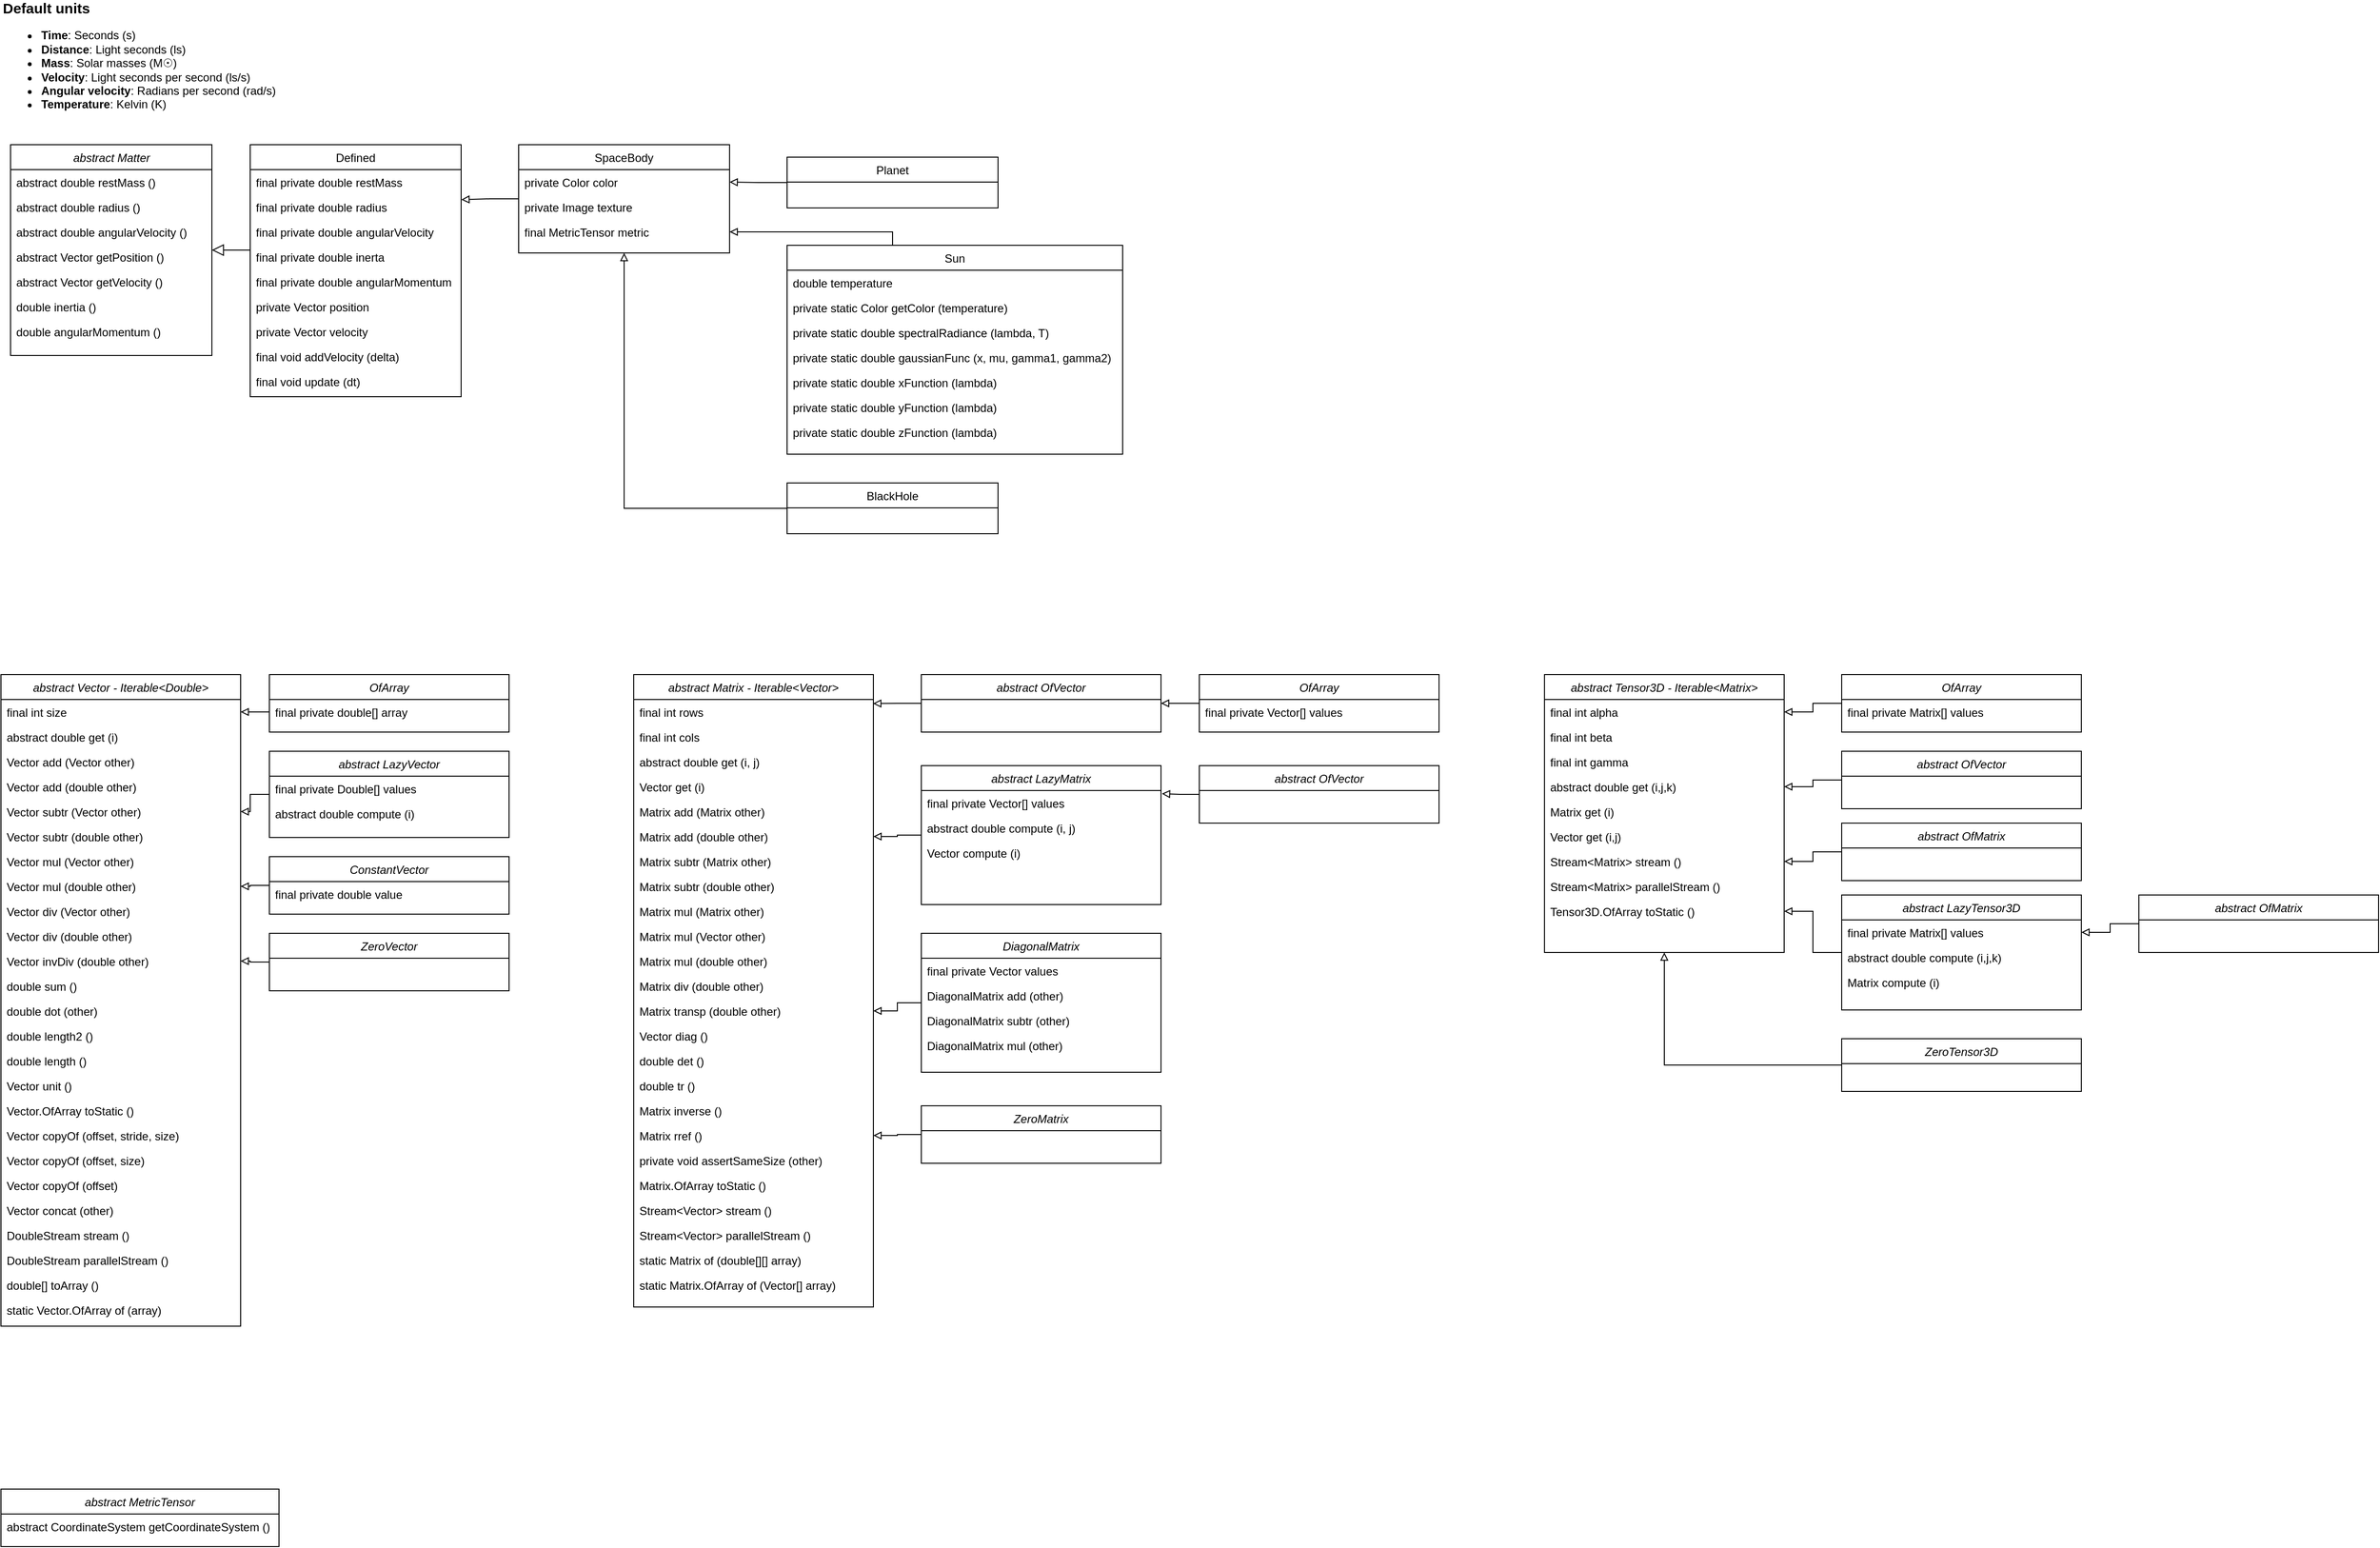 <mxfile version="15.7.0" type="github">
  <diagram id="C5RBs43oDa-KdzZeNtuy" name="Page-1">
    <mxGraphModel dx="931" dy="619" grid="1" gridSize="10" guides="1" tooltips="1" connect="1" arrows="1" fold="1" page="1" pageScale="1" pageWidth="1169" pageHeight="827" math="0" shadow="0">
      <root>
        <mxCell id="WIyWlLk6GJQsqaUBKTNV-0" />
        <mxCell id="WIyWlLk6GJQsqaUBKTNV-1" parent="WIyWlLk6GJQsqaUBKTNV-0" />
        <mxCell id="zkfFHV4jXpPFQw0GAbJ--0" value="abstract Matter" style="swimlane;fontStyle=2;align=center;verticalAlign=top;childLayout=stackLayout;horizontal=1;startSize=26;horizontalStack=0;resizeParent=1;resizeLast=0;collapsible=1;marginBottom=0;rounded=0;shadow=0;strokeWidth=1;html=1;" parent="WIyWlLk6GJQsqaUBKTNV-1" vertex="1">
          <mxGeometry x="50" y="157" width="210" height="220" as="geometry">
            <mxRectangle x="230" y="140" width="160" height="26" as="alternateBounds" />
          </mxGeometry>
        </mxCell>
        <mxCell id="zkfFHV4jXpPFQw0GAbJ--1" value="abstract double restMass ()" style="text;align=left;verticalAlign=top;spacingLeft=4;spacingRight=4;overflow=hidden;rotatable=0;points=[[0,0.5],[1,0.5]];portConstraint=eastwest;" parent="zkfFHV4jXpPFQw0GAbJ--0" vertex="1">
          <mxGeometry y="26" width="210" height="26" as="geometry" />
        </mxCell>
        <mxCell id="zkfFHV4jXpPFQw0GAbJ--2" value="abstract double radius ()" style="text;align=left;verticalAlign=top;spacingLeft=4;spacingRight=4;overflow=hidden;rotatable=0;points=[[0,0.5],[1,0.5]];portConstraint=eastwest;rounded=0;shadow=0;html=0;" parent="zkfFHV4jXpPFQw0GAbJ--0" vertex="1">
          <mxGeometry y="52" width="210" height="26" as="geometry" />
        </mxCell>
        <mxCell id="zkfFHV4jXpPFQw0GAbJ--3" value="abstract double angularVelocity ()&#xa;" style="text;align=left;verticalAlign=top;spacingLeft=4;spacingRight=4;overflow=hidden;rotatable=0;points=[[0,0.5],[1,0.5]];portConstraint=eastwest;rounded=0;shadow=0;html=0;" parent="zkfFHV4jXpPFQw0GAbJ--0" vertex="1">
          <mxGeometry y="78" width="210" height="26" as="geometry" />
        </mxCell>
        <mxCell id="zkfFHV4jXpPFQw0GAbJ--5" value="abstract Vector getPosition ()" style="text;align=left;verticalAlign=top;spacingLeft=4;spacingRight=4;overflow=hidden;rotatable=0;points=[[0,0.5],[1,0.5]];portConstraint=eastwest;" parent="zkfFHV4jXpPFQw0GAbJ--0" vertex="1">
          <mxGeometry y="104" width="210" height="26" as="geometry" />
        </mxCell>
        <mxCell id="x6n6AqPtrt-pmM5n0K3Q-0" value="abstract Vector getVelocity ()" style="text;align=left;verticalAlign=top;spacingLeft=4;spacingRight=4;overflow=hidden;rotatable=0;points=[[0,0.5],[1,0.5]];portConstraint=eastwest;" parent="zkfFHV4jXpPFQw0GAbJ--0" vertex="1">
          <mxGeometry y="130" width="210" height="26" as="geometry" />
        </mxCell>
        <mxCell id="x6n6AqPtrt-pmM5n0K3Q-1" value="double inertia ()" style="text;align=left;verticalAlign=top;spacingLeft=4;spacingRight=4;overflow=hidden;rotatable=0;points=[[0,0.5],[1,0.5]];portConstraint=eastwest;" parent="zkfFHV4jXpPFQw0GAbJ--0" vertex="1">
          <mxGeometry y="156" width="210" height="26" as="geometry" />
        </mxCell>
        <mxCell id="x6n6AqPtrt-pmM5n0K3Q-2" value="double angularMomentum ()" style="text;align=left;verticalAlign=top;spacingLeft=4;spacingRight=4;overflow=hidden;rotatable=0;points=[[0,0.5],[1,0.5]];portConstraint=eastwest;" parent="zkfFHV4jXpPFQw0GAbJ--0" vertex="1">
          <mxGeometry y="182" width="210" height="26" as="geometry" />
        </mxCell>
        <mxCell id="zkfFHV4jXpPFQw0GAbJ--6" value="Defined" style="swimlane;fontStyle=0;align=center;verticalAlign=top;childLayout=stackLayout;horizontal=1;startSize=26;horizontalStack=0;resizeParent=1;resizeLast=0;collapsible=1;marginBottom=0;rounded=0;shadow=0;strokeWidth=1;" parent="WIyWlLk6GJQsqaUBKTNV-1" vertex="1">
          <mxGeometry x="300" y="157" width="220" height="263" as="geometry">
            <mxRectangle x="130" y="380" width="160" height="26" as="alternateBounds" />
          </mxGeometry>
        </mxCell>
        <mxCell id="zkfFHV4jXpPFQw0GAbJ--7" value="final private double restMass" style="text;align=left;verticalAlign=top;spacingLeft=4;spacingRight=4;overflow=hidden;rotatable=0;points=[[0,0.5],[1,0.5]];portConstraint=eastwest;" parent="zkfFHV4jXpPFQw0GAbJ--6" vertex="1">
          <mxGeometry y="26" width="220" height="26" as="geometry" />
        </mxCell>
        <mxCell id="zkfFHV4jXpPFQw0GAbJ--8" value="final private double radius" style="text;align=left;verticalAlign=top;spacingLeft=4;spacingRight=4;overflow=hidden;rotatable=0;points=[[0,0.5],[1,0.5]];portConstraint=eastwest;rounded=0;shadow=0;html=0;" parent="zkfFHV4jXpPFQw0GAbJ--6" vertex="1">
          <mxGeometry y="52" width="220" height="26" as="geometry" />
        </mxCell>
        <mxCell id="zkfFHV4jXpPFQw0GAbJ--10" value="final private double angularVelocity" style="text;align=left;verticalAlign=top;spacingLeft=4;spacingRight=4;overflow=hidden;rotatable=0;points=[[0,0.5],[1,0.5]];portConstraint=eastwest;fontStyle=0" parent="zkfFHV4jXpPFQw0GAbJ--6" vertex="1">
          <mxGeometry y="78" width="220" height="26" as="geometry" />
        </mxCell>
        <mxCell id="zkfFHV4jXpPFQw0GAbJ--11" value="final private double inerta" style="text;align=left;verticalAlign=top;spacingLeft=4;spacingRight=4;overflow=hidden;rotatable=0;points=[[0,0.5],[1,0.5]];portConstraint=eastwest;" parent="zkfFHV4jXpPFQw0GAbJ--6" vertex="1">
          <mxGeometry y="104" width="220" height="26" as="geometry" />
        </mxCell>
        <mxCell id="x6n6AqPtrt-pmM5n0K3Q-4" value="final private double angularMomentum" style="text;align=left;verticalAlign=top;spacingLeft=4;spacingRight=4;overflow=hidden;rotatable=0;points=[[0,0.5],[1,0.5]];portConstraint=eastwest;" parent="zkfFHV4jXpPFQw0GAbJ--6" vertex="1">
          <mxGeometry y="130" width="220" height="26" as="geometry" />
        </mxCell>
        <mxCell id="S08yd59PSp1er5tx0umT-0" value="private Vector position" style="text;align=left;verticalAlign=top;spacingLeft=4;spacingRight=4;overflow=hidden;rotatable=0;points=[[0,0.5],[1,0.5]];portConstraint=eastwest;" vertex="1" parent="zkfFHV4jXpPFQw0GAbJ--6">
          <mxGeometry y="156" width="220" height="26" as="geometry" />
        </mxCell>
        <mxCell id="S08yd59PSp1er5tx0umT-1" value="private Vector velocity" style="text;align=left;verticalAlign=top;spacingLeft=4;spacingRight=4;overflow=hidden;rotatable=0;points=[[0,0.5],[1,0.5]];portConstraint=eastwest;" vertex="1" parent="zkfFHV4jXpPFQw0GAbJ--6">
          <mxGeometry y="182" width="220" height="26" as="geometry" />
        </mxCell>
        <mxCell id="S08yd59PSp1er5tx0umT-3" value="final void addVelocity (delta)" style="text;align=left;verticalAlign=top;spacingLeft=4;spacingRight=4;overflow=hidden;rotatable=0;points=[[0,0.5],[1,0.5]];portConstraint=eastwest;" vertex="1" parent="zkfFHV4jXpPFQw0GAbJ--6">
          <mxGeometry y="208" width="220" height="26" as="geometry" />
        </mxCell>
        <mxCell id="S08yd59PSp1er5tx0umT-4" value="final void update (dt)" style="text;align=left;verticalAlign=top;spacingLeft=4;spacingRight=4;overflow=hidden;rotatable=0;points=[[0,0.5],[1,0.5]];portConstraint=eastwest;" vertex="1" parent="zkfFHV4jXpPFQw0GAbJ--6">
          <mxGeometry y="234" width="220" height="26" as="geometry" />
        </mxCell>
        <mxCell id="zkfFHV4jXpPFQw0GAbJ--12" value="" style="endArrow=block;endSize=10;endFill=0;shadow=0;strokeWidth=1;rounded=0;edgeStyle=elbowEdgeStyle;elbow=vertical;" parent="WIyWlLk6GJQsqaUBKTNV-1" source="zkfFHV4jXpPFQw0GAbJ--6" target="zkfFHV4jXpPFQw0GAbJ--0" edge="1">
          <mxGeometry width="160" relative="1" as="geometry">
            <mxPoint x="200" y="203" as="sourcePoint" />
            <mxPoint x="200" y="203" as="targetPoint" />
          </mxGeometry>
        </mxCell>
        <mxCell id="x6n6AqPtrt-pmM5n0K3Q-3" value="&lt;font style=&quot;font-size: 15px&quot;&gt;&lt;b&gt;Default units&lt;/b&gt;&lt;/font&gt;&lt;br&gt;&lt;ul&gt;&lt;li&gt;&lt;b&gt;Time&lt;/b&gt;: Seconds (s)&lt;/li&gt;&lt;li&gt;&lt;b&gt;Distance&lt;/b&gt;: Light seconds (ls)&lt;/li&gt;&lt;li&gt;&lt;b&gt;Mass&lt;/b&gt;: Solar masses (M☉)&lt;/li&gt;&lt;li&gt;&lt;b&gt;Velocity&lt;/b&gt;: Light seconds per second (ls/s)&lt;/li&gt;&lt;li&gt;&lt;b&gt;Angular velocity&lt;/b&gt;: Radians per second (rad/s)&lt;/li&gt;&lt;li&gt;&lt;b&gt;Temperature&lt;/b&gt;: Kelvin (K)&lt;/li&gt;&lt;/ul&gt;" style="text;html=1;strokeColor=none;fillColor=none;align=left;verticalAlign=middle;whiteSpace=wrap;rounded=0;" parent="WIyWlLk6GJQsqaUBKTNV-1" vertex="1">
          <mxGeometry x="40" y="10" width="300" height="120" as="geometry" />
        </mxCell>
        <mxCell id="S08yd59PSp1er5tx0umT-16" style="edgeStyle=orthogonalEdgeStyle;rounded=0;orthogonalLoop=1;jettySize=auto;html=1;entryX=1.001;entryY=0.206;entryDx=0;entryDy=0;entryPerimeter=0;endArrow=block;endFill=0;strokeWidth=1;" edge="1" parent="WIyWlLk6GJQsqaUBKTNV-1" source="S08yd59PSp1er5tx0umT-5" target="zkfFHV4jXpPFQw0GAbJ--8">
          <mxGeometry relative="1" as="geometry" />
        </mxCell>
        <mxCell id="S08yd59PSp1er5tx0umT-5" value="SpaceBody" style="swimlane;fontStyle=0;align=center;verticalAlign=top;childLayout=stackLayout;horizontal=1;startSize=26;horizontalStack=0;resizeParent=1;resizeLast=0;collapsible=1;marginBottom=0;rounded=0;shadow=0;strokeWidth=1;" vertex="1" parent="WIyWlLk6GJQsqaUBKTNV-1">
          <mxGeometry x="580" y="157" width="220" height="113" as="geometry">
            <mxRectangle x="130" y="380" width="160" height="26" as="alternateBounds" />
          </mxGeometry>
        </mxCell>
        <mxCell id="S08yd59PSp1er5tx0umT-6" value="private Color color" style="text;align=left;verticalAlign=top;spacingLeft=4;spacingRight=4;overflow=hidden;rotatable=0;points=[[0,0.5],[1,0.5]];portConstraint=eastwest;" vertex="1" parent="S08yd59PSp1er5tx0umT-5">
          <mxGeometry y="26" width="220" height="26" as="geometry" />
        </mxCell>
        <mxCell id="S08yd59PSp1er5tx0umT-7" value="private Image texture" style="text;align=left;verticalAlign=top;spacingLeft=4;spacingRight=4;overflow=hidden;rotatable=0;points=[[0,0.5],[1,0.5]];portConstraint=eastwest;rounded=0;shadow=0;html=0;" vertex="1" parent="S08yd59PSp1er5tx0umT-5">
          <mxGeometry y="52" width="220" height="26" as="geometry" />
        </mxCell>
        <mxCell id="S08yd59PSp1er5tx0umT-8" value="final MetricTensor metric" style="text;align=left;verticalAlign=top;spacingLeft=4;spacingRight=4;overflow=hidden;rotatable=0;points=[[0,0.5],[1,0.5]];portConstraint=eastwest;fontStyle=0" vertex="1" parent="S08yd59PSp1er5tx0umT-5">
          <mxGeometry y="78" width="220" height="26" as="geometry" />
        </mxCell>
        <mxCell id="S08yd59PSp1er5tx0umT-25" style="edgeStyle=orthogonalEdgeStyle;rounded=0;orthogonalLoop=1;jettySize=auto;html=1;entryX=1;entryY=0.5;entryDx=0;entryDy=0;endArrow=block;endFill=0;strokeColor=#000000;strokeWidth=1;" edge="1" parent="WIyWlLk6GJQsqaUBKTNV-1" source="S08yd59PSp1er5tx0umT-18" target="S08yd59PSp1er5tx0umT-6">
          <mxGeometry relative="1" as="geometry" />
        </mxCell>
        <mxCell id="S08yd59PSp1er5tx0umT-18" value="Planet" style="swimlane;fontStyle=0;align=center;verticalAlign=top;childLayout=stackLayout;horizontal=1;startSize=26;horizontalStack=0;resizeParent=1;resizeLast=0;collapsible=1;marginBottom=0;rounded=0;shadow=0;strokeWidth=1;" vertex="1" parent="WIyWlLk6GJQsqaUBKTNV-1">
          <mxGeometry x="860" y="170" width="220" height="53" as="geometry">
            <mxRectangle x="130" y="380" width="160" height="26" as="alternateBounds" />
          </mxGeometry>
        </mxCell>
        <mxCell id="S08yd59PSp1er5tx0umT-26" style="edgeStyle=orthogonalEdgeStyle;rounded=0;orthogonalLoop=1;jettySize=auto;html=1;entryX=1;entryY=0.5;entryDx=0;entryDy=0;endArrow=block;endFill=0;strokeColor=#000000;strokeWidth=1;" edge="1" parent="WIyWlLk6GJQsqaUBKTNV-1" source="S08yd59PSp1er5tx0umT-22" target="S08yd59PSp1er5tx0umT-8">
          <mxGeometry relative="1" as="geometry">
            <Array as="points">
              <mxPoint x="970" y="248" />
            </Array>
          </mxGeometry>
        </mxCell>
        <mxCell id="S08yd59PSp1er5tx0umT-22" value="Sun" style="swimlane;fontStyle=0;align=center;verticalAlign=top;childLayout=stackLayout;horizontal=1;startSize=26;horizontalStack=0;resizeParent=1;resizeLast=0;collapsible=1;marginBottom=0;rounded=0;shadow=0;strokeWidth=1;" vertex="1" parent="WIyWlLk6GJQsqaUBKTNV-1">
          <mxGeometry x="860" y="262" width="350" height="218" as="geometry">
            <mxRectangle x="130" y="380" width="160" height="26" as="alternateBounds" />
          </mxGeometry>
        </mxCell>
        <mxCell id="S08yd59PSp1er5tx0umT-27" value="double temperature" style="text;align=left;verticalAlign=top;spacingLeft=4;spacingRight=4;overflow=hidden;rotatable=0;points=[[0,0.5],[1,0.5]];portConstraint=eastwest;" vertex="1" parent="S08yd59PSp1er5tx0umT-22">
          <mxGeometry y="26" width="350" height="26" as="geometry" />
        </mxCell>
        <mxCell id="S08yd59PSp1er5tx0umT-28" value="private static Color getColor (temperature)" style="text;align=left;verticalAlign=top;spacingLeft=4;spacingRight=4;overflow=hidden;rotatable=0;points=[[0,0.5],[1,0.5]];portConstraint=eastwest;" vertex="1" parent="S08yd59PSp1er5tx0umT-22">
          <mxGeometry y="52" width="350" height="26" as="geometry" />
        </mxCell>
        <mxCell id="S08yd59PSp1er5tx0umT-29" value="private static double spectralRadiance (lambda, T)" style="text;align=left;verticalAlign=top;spacingLeft=4;spacingRight=4;overflow=hidden;rotatable=0;points=[[0,0.5],[1,0.5]];portConstraint=eastwest;" vertex="1" parent="S08yd59PSp1er5tx0umT-22">
          <mxGeometry y="78" width="350" height="26" as="geometry" />
        </mxCell>
        <mxCell id="S08yd59PSp1er5tx0umT-30" value="private static double gaussianFunc (x, mu, gamma1, gamma2)" style="text;align=left;verticalAlign=top;spacingLeft=4;spacingRight=4;overflow=hidden;rotatable=0;points=[[0,0.5],[1,0.5]];portConstraint=eastwest;" vertex="1" parent="S08yd59PSp1er5tx0umT-22">
          <mxGeometry y="104" width="350" height="26" as="geometry" />
        </mxCell>
        <mxCell id="S08yd59PSp1er5tx0umT-31" value="private static double xFunction (lambda)" style="text;align=left;verticalAlign=top;spacingLeft=4;spacingRight=4;overflow=hidden;rotatable=0;points=[[0,0.5],[1,0.5]];portConstraint=eastwest;" vertex="1" parent="S08yd59PSp1er5tx0umT-22">
          <mxGeometry y="130" width="350" height="26" as="geometry" />
        </mxCell>
        <mxCell id="S08yd59PSp1er5tx0umT-32" value="private static double yFunction (lambda)" style="text;align=left;verticalAlign=top;spacingLeft=4;spacingRight=4;overflow=hidden;rotatable=0;points=[[0,0.5],[1,0.5]];portConstraint=eastwest;" vertex="1" parent="S08yd59PSp1er5tx0umT-22">
          <mxGeometry y="156" width="350" height="26" as="geometry" />
        </mxCell>
        <mxCell id="S08yd59PSp1er5tx0umT-33" value="private static double zFunction (lambda)" style="text;align=left;verticalAlign=top;spacingLeft=4;spacingRight=4;overflow=hidden;rotatable=0;points=[[0,0.5],[1,0.5]];portConstraint=eastwest;" vertex="1" parent="S08yd59PSp1er5tx0umT-22">
          <mxGeometry y="182" width="350" height="26" as="geometry" />
        </mxCell>
        <mxCell id="S08yd59PSp1er5tx0umT-35" style="edgeStyle=orthogonalEdgeStyle;rounded=0;orthogonalLoop=1;jettySize=auto;html=1;entryX=0.5;entryY=1;entryDx=0;entryDy=0;endArrow=block;endFill=0;strokeColor=#000000;strokeWidth=1;" edge="1" parent="WIyWlLk6GJQsqaUBKTNV-1" source="S08yd59PSp1er5tx0umT-34" target="S08yd59PSp1er5tx0umT-5">
          <mxGeometry relative="1" as="geometry" />
        </mxCell>
        <mxCell id="S08yd59PSp1er5tx0umT-34" value="BlackHole" style="swimlane;fontStyle=0;align=center;verticalAlign=top;childLayout=stackLayout;horizontal=1;startSize=26;horizontalStack=0;resizeParent=1;resizeLast=0;collapsible=1;marginBottom=0;rounded=0;shadow=0;strokeWidth=1;" vertex="1" parent="WIyWlLk6GJQsqaUBKTNV-1">
          <mxGeometry x="860" y="510" width="220" height="53" as="geometry">
            <mxRectangle x="130" y="380" width="160" height="26" as="alternateBounds" />
          </mxGeometry>
        </mxCell>
        <mxCell id="S08yd59PSp1er5tx0umT-36" value="abstract Vector - Iterable&lt;Double&gt;" style="swimlane;fontStyle=2;align=center;verticalAlign=top;childLayout=stackLayout;horizontal=1;startSize=26;horizontalStack=0;resizeParent=1;resizeLast=0;collapsible=1;marginBottom=0;rounded=0;shadow=0;strokeWidth=1;" vertex="1" parent="WIyWlLk6GJQsqaUBKTNV-1">
          <mxGeometry x="40" y="710" width="250" height="680" as="geometry">
            <mxRectangle x="230" y="140" width="160" height="26" as="alternateBounds" />
          </mxGeometry>
        </mxCell>
        <mxCell id="S08yd59PSp1er5tx0umT-37" value="final int size" style="text;align=left;verticalAlign=top;spacingLeft=4;spacingRight=4;overflow=hidden;rotatable=0;points=[[0,0.5],[1,0.5]];portConstraint=eastwest;" vertex="1" parent="S08yd59PSp1er5tx0umT-36">
          <mxGeometry y="26" width="250" height="26" as="geometry" />
        </mxCell>
        <mxCell id="S08yd59PSp1er5tx0umT-38" value="abstract double get (i)" style="text;align=left;verticalAlign=top;spacingLeft=4;spacingRight=4;overflow=hidden;rotatable=0;points=[[0,0.5],[1,0.5]];portConstraint=eastwest;rounded=0;shadow=0;html=0;" vertex="1" parent="S08yd59PSp1er5tx0umT-36">
          <mxGeometry y="52" width="250" height="26" as="geometry" />
        </mxCell>
        <mxCell id="S08yd59PSp1er5tx0umT-39" value="Vector add (Vector other)" style="text;align=left;verticalAlign=top;spacingLeft=4;spacingRight=4;overflow=hidden;rotatable=0;points=[[0,0.5],[1,0.5]];portConstraint=eastwest;rounded=0;shadow=0;html=0;" vertex="1" parent="S08yd59PSp1er5tx0umT-36">
          <mxGeometry y="78" width="250" height="26" as="geometry" />
        </mxCell>
        <mxCell id="S08yd59PSp1er5tx0umT-40" value="Vector add (double other)" style="text;align=left;verticalAlign=top;spacingLeft=4;spacingRight=4;overflow=hidden;rotatable=0;points=[[0,0.5],[1,0.5]];portConstraint=eastwest;" vertex="1" parent="S08yd59PSp1er5tx0umT-36">
          <mxGeometry y="104" width="250" height="26" as="geometry" />
        </mxCell>
        <mxCell id="S08yd59PSp1er5tx0umT-41" value="Vector subtr (Vector other)" style="text;align=left;verticalAlign=top;spacingLeft=4;spacingRight=4;overflow=hidden;rotatable=0;points=[[0,0.5],[1,0.5]];portConstraint=eastwest;" vertex="1" parent="S08yd59PSp1er5tx0umT-36">
          <mxGeometry y="130" width="250" height="26" as="geometry" />
        </mxCell>
        <mxCell id="S08yd59PSp1er5tx0umT-42" value="Vector subtr (double other)" style="text;align=left;verticalAlign=top;spacingLeft=4;spacingRight=4;overflow=hidden;rotatable=0;points=[[0,0.5],[1,0.5]];portConstraint=eastwest;" vertex="1" parent="S08yd59PSp1er5tx0umT-36">
          <mxGeometry y="156" width="250" height="26" as="geometry" />
        </mxCell>
        <mxCell id="S08yd59PSp1er5tx0umT-43" value="Vector mul (Vector other)" style="text;align=left;verticalAlign=top;spacingLeft=4;spacingRight=4;overflow=hidden;rotatable=0;points=[[0,0.5],[1,0.5]];portConstraint=eastwest;" vertex="1" parent="S08yd59PSp1er5tx0umT-36">
          <mxGeometry y="182" width="250" height="26" as="geometry" />
        </mxCell>
        <mxCell id="S08yd59PSp1er5tx0umT-52" value="Vector mul (double other)" style="text;align=left;verticalAlign=top;spacingLeft=4;spacingRight=4;overflow=hidden;rotatable=0;points=[[0,0.5],[1,0.5]];portConstraint=eastwest;" vertex="1" parent="S08yd59PSp1er5tx0umT-36">
          <mxGeometry y="208" width="250" height="26" as="geometry" />
        </mxCell>
        <mxCell id="S08yd59PSp1er5tx0umT-53" value="Vector div (Vector other)" style="text;align=left;verticalAlign=top;spacingLeft=4;spacingRight=4;overflow=hidden;rotatable=0;points=[[0,0.5],[1,0.5]];portConstraint=eastwest;" vertex="1" parent="S08yd59PSp1er5tx0umT-36">
          <mxGeometry y="234" width="250" height="26" as="geometry" />
        </mxCell>
        <mxCell id="S08yd59PSp1er5tx0umT-54" value="Vector div (double other)" style="text;align=left;verticalAlign=top;spacingLeft=4;spacingRight=4;overflow=hidden;rotatable=0;points=[[0,0.5],[1,0.5]];portConstraint=eastwest;" vertex="1" parent="S08yd59PSp1er5tx0umT-36">
          <mxGeometry y="260" width="250" height="26" as="geometry" />
        </mxCell>
        <mxCell id="S08yd59PSp1er5tx0umT-56" value="Vector invDiv (double other)" style="text;align=left;verticalAlign=top;spacingLeft=4;spacingRight=4;overflow=hidden;rotatable=0;points=[[0,0.5],[1,0.5]];portConstraint=eastwest;" vertex="1" parent="S08yd59PSp1er5tx0umT-36">
          <mxGeometry y="286" width="250" height="26" as="geometry" />
        </mxCell>
        <mxCell id="S08yd59PSp1er5tx0umT-57" value="double sum ()" style="text;align=left;verticalAlign=top;spacingLeft=4;spacingRight=4;overflow=hidden;rotatable=0;points=[[0,0.5],[1,0.5]];portConstraint=eastwest;" vertex="1" parent="S08yd59PSp1er5tx0umT-36">
          <mxGeometry y="312" width="250" height="26" as="geometry" />
        </mxCell>
        <mxCell id="S08yd59PSp1er5tx0umT-58" value="double dot (other)" style="text;align=left;verticalAlign=top;spacingLeft=4;spacingRight=4;overflow=hidden;rotatable=0;points=[[0,0.5],[1,0.5]];portConstraint=eastwest;" vertex="1" parent="S08yd59PSp1er5tx0umT-36">
          <mxGeometry y="338" width="250" height="26" as="geometry" />
        </mxCell>
        <mxCell id="S08yd59PSp1er5tx0umT-59" value="double length2 ()" style="text;align=left;verticalAlign=top;spacingLeft=4;spacingRight=4;overflow=hidden;rotatable=0;points=[[0,0.5],[1,0.5]];portConstraint=eastwest;" vertex="1" parent="S08yd59PSp1er5tx0umT-36">
          <mxGeometry y="364" width="250" height="26" as="geometry" />
        </mxCell>
        <mxCell id="S08yd59PSp1er5tx0umT-60" value="double length ()" style="text;align=left;verticalAlign=top;spacingLeft=4;spacingRight=4;overflow=hidden;rotatable=0;points=[[0,0.5],[1,0.5]];portConstraint=eastwest;" vertex="1" parent="S08yd59PSp1er5tx0umT-36">
          <mxGeometry y="390" width="250" height="26" as="geometry" />
        </mxCell>
        <mxCell id="S08yd59PSp1er5tx0umT-61" value="Vector unit ()" style="text;align=left;verticalAlign=top;spacingLeft=4;spacingRight=4;overflow=hidden;rotatable=0;points=[[0,0.5],[1,0.5]];portConstraint=eastwest;" vertex="1" parent="S08yd59PSp1er5tx0umT-36">
          <mxGeometry y="416" width="250" height="26" as="geometry" />
        </mxCell>
        <mxCell id="S08yd59PSp1er5tx0umT-62" value="Vector.OfArray toStatic ()" style="text;align=left;verticalAlign=top;spacingLeft=4;spacingRight=4;overflow=hidden;rotatable=0;points=[[0,0.5],[1,0.5]];portConstraint=eastwest;" vertex="1" parent="S08yd59PSp1er5tx0umT-36">
          <mxGeometry y="442" width="250" height="26" as="geometry" />
        </mxCell>
        <mxCell id="S08yd59PSp1er5tx0umT-64" value="Vector copyOf (offset, stride, size)" style="text;align=left;verticalAlign=top;spacingLeft=4;spacingRight=4;overflow=hidden;rotatable=0;points=[[0,0.5],[1,0.5]];portConstraint=eastwest;" vertex="1" parent="S08yd59PSp1er5tx0umT-36">
          <mxGeometry y="468" width="250" height="26" as="geometry" />
        </mxCell>
        <mxCell id="S08yd59PSp1er5tx0umT-65" value="Vector copyOf (offset, size)" style="text;align=left;verticalAlign=top;spacingLeft=4;spacingRight=4;overflow=hidden;rotatable=0;points=[[0,0.5],[1,0.5]];portConstraint=eastwest;" vertex="1" parent="S08yd59PSp1er5tx0umT-36">
          <mxGeometry y="494" width="250" height="26" as="geometry" />
        </mxCell>
        <mxCell id="S08yd59PSp1er5tx0umT-66" value="Vector copyOf (offset)" style="text;align=left;verticalAlign=top;spacingLeft=4;spacingRight=4;overflow=hidden;rotatable=0;points=[[0,0.5],[1,0.5]];portConstraint=eastwest;" vertex="1" parent="S08yd59PSp1er5tx0umT-36">
          <mxGeometry y="520" width="250" height="26" as="geometry" />
        </mxCell>
        <mxCell id="S08yd59PSp1er5tx0umT-67" value="Vector concat (other)" style="text;align=left;verticalAlign=top;spacingLeft=4;spacingRight=4;overflow=hidden;rotatable=0;points=[[0,0.5],[1,0.5]];portConstraint=eastwest;" vertex="1" parent="S08yd59PSp1er5tx0umT-36">
          <mxGeometry y="546" width="250" height="26" as="geometry" />
        </mxCell>
        <mxCell id="S08yd59PSp1er5tx0umT-68" value="DoubleStream stream ()" style="text;align=left;verticalAlign=top;spacingLeft=4;spacingRight=4;overflow=hidden;rotatable=0;points=[[0,0.5],[1,0.5]];portConstraint=eastwest;" vertex="1" parent="S08yd59PSp1er5tx0umT-36">
          <mxGeometry y="572" width="250" height="26" as="geometry" />
        </mxCell>
        <mxCell id="S08yd59PSp1er5tx0umT-69" value="DoubleStream parallelStream ()" style="text;align=left;verticalAlign=top;spacingLeft=4;spacingRight=4;overflow=hidden;rotatable=0;points=[[0,0.5],[1,0.5]];portConstraint=eastwest;" vertex="1" parent="S08yd59PSp1er5tx0umT-36">
          <mxGeometry y="598" width="250" height="26" as="geometry" />
        </mxCell>
        <mxCell id="S08yd59PSp1er5tx0umT-70" value="double[] toArray ()" style="text;align=left;verticalAlign=top;spacingLeft=4;spacingRight=4;overflow=hidden;rotatable=0;points=[[0,0.5],[1,0.5]];portConstraint=eastwest;" vertex="1" parent="S08yd59PSp1er5tx0umT-36">
          <mxGeometry y="624" width="250" height="26" as="geometry" />
        </mxCell>
        <mxCell id="S08yd59PSp1er5tx0umT-71" value="static Vector.OfArray of (array)" style="text;align=left;verticalAlign=top;spacingLeft=4;spacingRight=4;overflow=hidden;rotatable=0;points=[[0,0.5],[1,0.5]];portConstraint=eastwest;" vertex="1" parent="S08yd59PSp1er5tx0umT-36">
          <mxGeometry y="650" width="250" height="26" as="geometry" />
        </mxCell>
        <mxCell id="S08yd59PSp1er5tx0umT-73" value="OfArray" style="swimlane;fontStyle=2;align=center;verticalAlign=top;childLayout=stackLayout;horizontal=1;startSize=26;horizontalStack=0;resizeParent=1;resizeLast=0;collapsible=1;marginBottom=0;rounded=0;shadow=0;strokeWidth=1;" vertex="1" parent="WIyWlLk6GJQsqaUBKTNV-1">
          <mxGeometry x="320" y="710" width="250" height="60" as="geometry">
            <mxRectangle x="230" y="140" width="160" height="26" as="alternateBounds" />
          </mxGeometry>
        </mxCell>
        <mxCell id="S08yd59PSp1er5tx0umT-74" value="final private double[] array" style="text;align=left;verticalAlign=top;spacingLeft=4;spacingRight=4;overflow=hidden;rotatable=0;points=[[0,0.5],[1,0.5]];portConstraint=eastwest;" vertex="1" parent="S08yd59PSp1er5tx0umT-73">
          <mxGeometry y="26" width="250" height="26" as="geometry" />
        </mxCell>
        <mxCell id="S08yd59PSp1er5tx0umT-99" style="edgeStyle=orthogonalEdgeStyle;rounded=0;orthogonalLoop=1;jettySize=auto;html=1;entryX=1;entryY=0.5;entryDx=0;entryDy=0;endArrow=block;endFill=0;strokeColor=#000000;strokeWidth=1;" edge="1" parent="WIyWlLk6GJQsqaUBKTNV-1" source="S08yd59PSp1er5tx0umT-74" target="S08yd59PSp1er5tx0umT-37">
          <mxGeometry relative="1" as="geometry" />
        </mxCell>
        <mxCell id="S08yd59PSp1er5tx0umT-104" style="edgeStyle=orthogonalEdgeStyle;rounded=0;orthogonalLoop=1;jettySize=auto;html=1;entryX=1;entryY=0.5;entryDx=0;entryDy=0;endArrow=block;endFill=0;strokeColor=#000000;strokeWidth=1;" edge="1" parent="WIyWlLk6GJQsqaUBKTNV-1" source="S08yd59PSp1er5tx0umT-100" target="S08yd59PSp1er5tx0umT-41">
          <mxGeometry relative="1" as="geometry" />
        </mxCell>
        <mxCell id="S08yd59PSp1er5tx0umT-100" value="abstract LazyVector" style="swimlane;fontStyle=2;align=center;verticalAlign=top;childLayout=stackLayout;horizontal=1;startSize=26;horizontalStack=0;resizeParent=1;resizeLast=0;collapsible=1;marginBottom=0;rounded=0;shadow=0;strokeWidth=1;" vertex="1" parent="WIyWlLk6GJQsqaUBKTNV-1">
          <mxGeometry x="320" y="790" width="250" height="90" as="geometry">
            <mxRectangle x="230" y="140" width="160" height="26" as="alternateBounds" />
          </mxGeometry>
        </mxCell>
        <mxCell id="S08yd59PSp1er5tx0umT-101" value="final private Double[] values" style="text;align=left;verticalAlign=top;spacingLeft=4;spacingRight=4;overflow=hidden;rotatable=0;points=[[0,0.5],[1,0.5]];portConstraint=eastwest;" vertex="1" parent="S08yd59PSp1er5tx0umT-100">
          <mxGeometry y="26" width="250" height="26" as="geometry" />
        </mxCell>
        <mxCell id="S08yd59PSp1er5tx0umT-102" value="abstract double compute (i)" style="text;align=left;verticalAlign=top;spacingLeft=4;spacingRight=4;overflow=hidden;rotatable=0;points=[[0,0.5],[1,0.5]];portConstraint=eastwest;rounded=0;shadow=0;html=0;" vertex="1" parent="S08yd59PSp1er5tx0umT-100">
          <mxGeometry y="52" width="250" height="26" as="geometry" />
        </mxCell>
        <mxCell id="S08yd59PSp1er5tx0umT-108" style="edgeStyle=orthogonalEdgeStyle;rounded=0;orthogonalLoop=1;jettySize=auto;html=1;entryX=1;entryY=0.5;entryDx=0;entryDy=0;endArrow=block;endFill=0;strokeColor=#000000;strokeWidth=1;" edge="1" parent="WIyWlLk6GJQsqaUBKTNV-1" source="S08yd59PSp1er5tx0umT-105" target="S08yd59PSp1er5tx0umT-52">
          <mxGeometry relative="1" as="geometry" />
        </mxCell>
        <mxCell id="S08yd59PSp1er5tx0umT-105" value="ConstantVector" style="swimlane;fontStyle=2;align=center;verticalAlign=top;childLayout=stackLayout;horizontal=1;startSize=26;horizontalStack=0;resizeParent=1;resizeLast=0;collapsible=1;marginBottom=0;rounded=0;shadow=0;strokeWidth=1;" vertex="1" parent="WIyWlLk6GJQsqaUBKTNV-1">
          <mxGeometry x="320" y="900" width="250" height="60" as="geometry">
            <mxRectangle x="230" y="140" width="160" height="26" as="alternateBounds" />
          </mxGeometry>
        </mxCell>
        <mxCell id="S08yd59PSp1er5tx0umT-106" value="final private double value" style="text;align=left;verticalAlign=top;spacingLeft=4;spacingRight=4;overflow=hidden;rotatable=0;points=[[0,0.5],[1,0.5]];portConstraint=eastwest;" vertex="1" parent="S08yd59PSp1er5tx0umT-105">
          <mxGeometry y="26" width="250" height="26" as="geometry" />
        </mxCell>
        <mxCell id="S08yd59PSp1er5tx0umT-111" style="edgeStyle=orthogonalEdgeStyle;rounded=0;orthogonalLoop=1;jettySize=auto;html=1;entryX=1;entryY=0.5;entryDx=0;entryDy=0;endArrow=block;endFill=0;strokeColor=#000000;strokeWidth=1;" edge="1" parent="WIyWlLk6GJQsqaUBKTNV-1" source="S08yd59PSp1er5tx0umT-109" target="S08yd59PSp1er5tx0umT-56">
          <mxGeometry relative="1" as="geometry" />
        </mxCell>
        <mxCell id="S08yd59PSp1er5tx0umT-109" value="ZeroVector" style="swimlane;fontStyle=2;align=center;verticalAlign=top;childLayout=stackLayout;horizontal=1;startSize=26;horizontalStack=0;resizeParent=1;resizeLast=0;collapsible=1;marginBottom=0;rounded=0;shadow=0;strokeWidth=1;" vertex="1" parent="WIyWlLk6GJQsqaUBKTNV-1">
          <mxGeometry x="320" y="980" width="250" height="60" as="geometry">
            <mxRectangle x="230" y="140" width="160" height="26" as="alternateBounds" />
          </mxGeometry>
        </mxCell>
        <mxCell id="S08yd59PSp1er5tx0umT-112" value="abstract Matrix - Iterable&lt;Vector&gt;" style="swimlane;fontStyle=2;align=center;verticalAlign=top;childLayout=stackLayout;horizontal=1;startSize=26;horizontalStack=0;resizeParent=1;resizeLast=0;collapsible=1;marginBottom=0;rounded=0;shadow=0;strokeWidth=1;" vertex="1" parent="WIyWlLk6GJQsqaUBKTNV-1">
          <mxGeometry x="700" y="710" width="250" height="660" as="geometry">
            <mxRectangle x="230" y="140" width="160" height="26" as="alternateBounds" />
          </mxGeometry>
        </mxCell>
        <mxCell id="S08yd59PSp1er5tx0umT-113" value="final int rows" style="text;align=left;verticalAlign=top;spacingLeft=4;spacingRight=4;overflow=hidden;rotatable=0;points=[[0,0.5],[1,0.5]];portConstraint=eastwest;" vertex="1" parent="S08yd59PSp1er5tx0umT-112">
          <mxGeometry y="26" width="250" height="26" as="geometry" />
        </mxCell>
        <mxCell id="S08yd59PSp1er5tx0umT-114" value="final int cols" style="text;align=left;verticalAlign=top;spacingLeft=4;spacingRight=4;overflow=hidden;rotatable=0;points=[[0,0.5],[1,0.5]];portConstraint=eastwest;" vertex="1" parent="S08yd59PSp1er5tx0umT-112">
          <mxGeometry y="52" width="250" height="26" as="geometry" />
        </mxCell>
        <mxCell id="S08yd59PSp1er5tx0umT-115" value="abstract double get (i, j)" style="text;align=left;verticalAlign=top;spacingLeft=4;spacingRight=4;overflow=hidden;rotatable=0;points=[[0,0.5],[1,0.5]];portConstraint=eastwest;" vertex="1" parent="S08yd59PSp1er5tx0umT-112">
          <mxGeometry y="78" width="250" height="26" as="geometry" />
        </mxCell>
        <mxCell id="S08yd59PSp1er5tx0umT-116" value="Vector get (i)" style="text;align=left;verticalAlign=top;spacingLeft=4;spacingRight=4;overflow=hidden;rotatable=0;points=[[0,0.5],[1,0.5]];portConstraint=eastwest;" vertex="1" parent="S08yd59PSp1er5tx0umT-112">
          <mxGeometry y="104" width="250" height="26" as="geometry" />
        </mxCell>
        <mxCell id="S08yd59PSp1er5tx0umT-118" value="Matrix add (Matrix other)" style="text;align=left;verticalAlign=top;spacingLeft=4;spacingRight=4;overflow=hidden;rotatable=0;points=[[0,0.5],[1,0.5]];portConstraint=eastwest;rounded=0;shadow=0;html=0;" vertex="1" parent="S08yd59PSp1er5tx0umT-112">
          <mxGeometry y="130" width="250" height="26" as="geometry" />
        </mxCell>
        <mxCell id="S08yd59PSp1er5tx0umT-119" value="Matrix add (double other)" style="text;align=left;verticalAlign=top;spacingLeft=4;spacingRight=4;overflow=hidden;rotatable=0;points=[[0,0.5],[1,0.5]];portConstraint=eastwest;" vertex="1" parent="S08yd59PSp1er5tx0umT-112">
          <mxGeometry y="156" width="250" height="26" as="geometry" />
        </mxCell>
        <mxCell id="S08yd59PSp1er5tx0umT-120" value="Matrix subtr (Matrix other)" style="text;align=left;verticalAlign=top;spacingLeft=4;spacingRight=4;overflow=hidden;rotatable=0;points=[[0,0.5],[1,0.5]];portConstraint=eastwest;" vertex="1" parent="S08yd59PSp1er5tx0umT-112">
          <mxGeometry y="182" width="250" height="26" as="geometry" />
        </mxCell>
        <mxCell id="S08yd59PSp1er5tx0umT-121" value="Matrix subtr (double other)" style="text;align=left;verticalAlign=top;spacingLeft=4;spacingRight=4;overflow=hidden;rotatable=0;points=[[0,0.5],[1,0.5]];portConstraint=eastwest;" vertex="1" parent="S08yd59PSp1er5tx0umT-112">
          <mxGeometry y="208" width="250" height="26" as="geometry" />
        </mxCell>
        <mxCell id="S08yd59PSp1er5tx0umT-122" value="Matrix mul (Matrix other)" style="text;align=left;verticalAlign=top;spacingLeft=4;spacingRight=4;overflow=hidden;rotatable=0;points=[[0,0.5],[1,0.5]];portConstraint=eastwest;" vertex="1" parent="S08yd59PSp1er5tx0umT-112">
          <mxGeometry y="234" width="250" height="26" as="geometry" />
        </mxCell>
        <mxCell id="S08yd59PSp1er5tx0umT-124" value="Matrix mul (Vector other)" style="text;align=left;verticalAlign=top;spacingLeft=4;spacingRight=4;overflow=hidden;rotatable=0;points=[[0,0.5],[1,0.5]];portConstraint=eastwest;" vertex="1" parent="S08yd59PSp1er5tx0umT-112">
          <mxGeometry y="260" width="250" height="26" as="geometry" />
        </mxCell>
        <mxCell id="S08yd59PSp1er5tx0umT-123" value="Matrix mul (double other)" style="text;align=left;verticalAlign=top;spacingLeft=4;spacingRight=4;overflow=hidden;rotatable=0;points=[[0,0.5],[1,0.5]];portConstraint=eastwest;" vertex="1" parent="S08yd59PSp1er5tx0umT-112">
          <mxGeometry y="286" width="250" height="26" as="geometry" />
        </mxCell>
        <mxCell id="S08yd59PSp1er5tx0umT-125" value="Matrix div (double other)" style="text;align=left;verticalAlign=top;spacingLeft=4;spacingRight=4;overflow=hidden;rotatable=0;points=[[0,0.5],[1,0.5]];portConstraint=eastwest;" vertex="1" parent="S08yd59PSp1er5tx0umT-112">
          <mxGeometry y="312" width="250" height="26" as="geometry" />
        </mxCell>
        <mxCell id="S08yd59PSp1er5tx0umT-126" value="Matrix transp (double other)" style="text;align=left;verticalAlign=top;spacingLeft=4;spacingRight=4;overflow=hidden;rotatable=0;points=[[0,0.5],[1,0.5]];portConstraint=eastwest;" vertex="1" parent="S08yd59PSp1er5tx0umT-112">
          <mxGeometry y="338" width="250" height="26" as="geometry" />
        </mxCell>
        <mxCell id="S08yd59PSp1er5tx0umT-127" value="Vector diag ()" style="text;align=left;verticalAlign=top;spacingLeft=4;spacingRight=4;overflow=hidden;rotatable=0;points=[[0,0.5],[1,0.5]];portConstraint=eastwest;" vertex="1" parent="S08yd59PSp1er5tx0umT-112">
          <mxGeometry y="364" width="250" height="26" as="geometry" />
        </mxCell>
        <mxCell id="S08yd59PSp1er5tx0umT-128" value="double det ()" style="text;align=left;verticalAlign=top;spacingLeft=4;spacingRight=4;overflow=hidden;rotatable=0;points=[[0,0.5],[1,0.5]];portConstraint=eastwest;" vertex="1" parent="S08yd59PSp1er5tx0umT-112">
          <mxGeometry y="390" width="250" height="26" as="geometry" />
        </mxCell>
        <mxCell id="S08yd59PSp1er5tx0umT-129" value="double tr ()" style="text;align=left;verticalAlign=top;spacingLeft=4;spacingRight=4;overflow=hidden;rotatable=0;points=[[0,0.5],[1,0.5]];portConstraint=eastwest;" vertex="1" parent="S08yd59PSp1er5tx0umT-112">
          <mxGeometry y="416" width="250" height="26" as="geometry" />
        </mxCell>
        <mxCell id="S08yd59PSp1er5tx0umT-130" value="Matrix inverse ()" style="text;align=left;verticalAlign=top;spacingLeft=4;spacingRight=4;overflow=hidden;rotatable=0;points=[[0,0.5],[1,0.5]];portConstraint=eastwest;" vertex="1" parent="S08yd59PSp1er5tx0umT-112">
          <mxGeometry y="442" width="250" height="26" as="geometry" />
        </mxCell>
        <mxCell id="S08yd59PSp1er5tx0umT-131" value="Matrix rref ()" style="text;align=left;verticalAlign=top;spacingLeft=4;spacingRight=4;overflow=hidden;rotatable=0;points=[[0,0.5],[1,0.5]];portConstraint=eastwest;" vertex="1" parent="S08yd59PSp1er5tx0umT-112">
          <mxGeometry y="468" width="250" height="26" as="geometry" />
        </mxCell>
        <mxCell id="S08yd59PSp1er5tx0umT-132" value="private void assertSameSize (other)" style="text;align=left;verticalAlign=top;spacingLeft=4;spacingRight=4;overflow=hidden;rotatable=0;points=[[0,0.5],[1,0.5]];portConstraint=eastwest;" vertex="1" parent="S08yd59PSp1er5tx0umT-112">
          <mxGeometry y="494" width="250" height="26" as="geometry" />
        </mxCell>
        <mxCell id="S08yd59PSp1er5tx0umT-133" value="Matrix.OfArray toStatic ()" style="text;align=left;verticalAlign=top;spacingLeft=4;spacingRight=4;overflow=hidden;rotatable=0;points=[[0,0.5],[1,0.5]];portConstraint=eastwest;" vertex="1" parent="S08yd59PSp1er5tx0umT-112">
          <mxGeometry y="520" width="250" height="26" as="geometry" />
        </mxCell>
        <mxCell id="S08yd59PSp1er5tx0umT-134" value="Stream&lt;Vector&gt; stream ()" style="text;align=left;verticalAlign=top;spacingLeft=4;spacingRight=4;overflow=hidden;rotatable=0;points=[[0,0.5],[1,0.5]];portConstraint=eastwest;" vertex="1" parent="S08yd59PSp1er5tx0umT-112">
          <mxGeometry y="546" width="250" height="26" as="geometry" />
        </mxCell>
        <mxCell id="S08yd59PSp1er5tx0umT-135" value="Stream&lt;Vector&gt; parallelStream ()" style="text;align=left;verticalAlign=top;spacingLeft=4;spacingRight=4;overflow=hidden;rotatable=0;points=[[0,0.5],[1,0.5]];portConstraint=eastwest;" vertex="1" parent="S08yd59PSp1er5tx0umT-112">
          <mxGeometry y="572" width="250" height="26" as="geometry" />
        </mxCell>
        <mxCell id="S08yd59PSp1er5tx0umT-136" value="static Matrix of (double[][] array)" style="text;align=left;verticalAlign=top;spacingLeft=4;spacingRight=4;overflow=hidden;rotatable=0;points=[[0,0.5],[1,0.5]];portConstraint=eastwest;" vertex="1" parent="S08yd59PSp1er5tx0umT-112">
          <mxGeometry y="598" width="250" height="26" as="geometry" />
        </mxCell>
        <mxCell id="S08yd59PSp1er5tx0umT-137" value="static Matrix.OfArray of (Vector[] array)" style="text;align=left;verticalAlign=top;spacingLeft=4;spacingRight=4;overflow=hidden;rotatable=0;points=[[0,0.5],[1,0.5]];portConstraint=eastwest;" vertex="1" parent="S08yd59PSp1er5tx0umT-112">
          <mxGeometry y="624" width="250" height="26" as="geometry" />
        </mxCell>
        <mxCell id="S08yd59PSp1er5tx0umT-140" style="edgeStyle=orthogonalEdgeStyle;rounded=0;orthogonalLoop=1;jettySize=auto;html=1;entryX=0.999;entryY=0.163;entryDx=0;entryDy=0;entryPerimeter=0;endArrow=block;endFill=0;strokeColor=#000000;strokeWidth=1;" edge="1" parent="WIyWlLk6GJQsqaUBKTNV-1" source="S08yd59PSp1er5tx0umT-138" target="S08yd59PSp1er5tx0umT-113">
          <mxGeometry relative="1" as="geometry" />
        </mxCell>
        <mxCell id="S08yd59PSp1er5tx0umT-138" value="abstract OfVector" style="swimlane;fontStyle=2;align=center;verticalAlign=top;childLayout=stackLayout;horizontal=1;startSize=26;horizontalStack=0;resizeParent=1;resizeLast=0;collapsible=1;marginBottom=0;rounded=0;shadow=0;strokeWidth=1;" vertex="1" parent="WIyWlLk6GJQsqaUBKTNV-1">
          <mxGeometry x="1000" y="710" width="250" height="60" as="geometry">
            <mxRectangle x="230" y="140" width="160" height="26" as="alternateBounds" />
          </mxGeometry>
        </mxCell>
        <mxCell id="S08yd59PSp1er5tx0umT-142" style="edgeStyle=orthogonalEdgeStyle;rounded=0;orthogonalLoop=1;jettySize=auto;html=1;entryX=1;entryY=0.5;entryDx=0;entryDy=0;endArrow=block;endFill=0;strokeColor=#000000;strokeWidth=1;" edge="1" parent="WIyWlLk6GJQsqaUBKTNV-1" source="S08yd59PSp1er5tx0umT-141" target="S08yd59PSp1er5tx0umT-138">
          <mxGeometry relative="1" as="geometry" />
        </mxCell>
        <mxCell id="S08yd59PSp1er5tx0umT-141" value="OfArray" style="swimlane;fontStyle=2;align=center;verticalAlign=top;childLayout=stackLayout;horizontal=1;startSize=26;horizontalStack=0;resizeParent=1;resizeLast=0;collapsible=1;marginBottom=0;rounded=0;shadow=0;strokeWidth=1;" vertex="1" parent="WIyWlLk6GJQsqaUBKTNV-1">
          <mxGeometry x="1290" y="710" width="250" height="60" as="geometry">
            <mxRectangle x="230" y="140" width="160" height="26" as="alternateBounds" />
          </mxGeometry>
        </mxCell>
        <mxCell id="S08yd59PSp1er5tx0umT-143" value="final private Vector[] values" style="text;align=left;verticalAlign=top;spacingLeft=4;spacingRight=4;overflow=hidden;rotatable=0;points=[[0,0.5],[1,0.5]];portConstraint=eastwest;" vertex="1" parent="S08yd59PSp1er5tx0umT-141">
          <mxGeometry y="26" width="250" height="26" as="geometry" />
        </mxCell>
        <mxCell id="S08yd59PSp1er5tx0umT-148" style="edgeStyle=orthogonalEdgeStyle;rounded=0;orthogonalLoop=1;jettySize=auto;html=1;entryX=1;entryY=0.5;entryDx=0;entryDy=0;endArrow=block;endFill=0;strokeColor=#000000;strokeWidth=1;" edge="1" parent="WIyWlLk6GJQsqaUBKTNV-1" source="S08yd59PSp1er5tx0umT-144" target="S08yd59PSp1er5tx0umT-119">
          <mxGeometry relative="1" as="geometry" />
        </mxCell>
        <mxCell id="S08yd59PSp1er5tx0umT-144" value="abstract LazyMatrix" style="swimlane;fontStyle=2;align=center;verticalAlign=top;childLayout=stackLayout;horizontal=1;startSize=26;horizontalStack=0;resizeParent=1;resizeLast=0;collapsible=1;marginBottom=0;rounded=0;shadow=0;strokeWidth=1;" vertex="1" parent="WIyWlLk6GJQsqaUBKTNV-1">
          <mxGeometry x="1000" y="805" width="250" height="145" as="geometry">
            <mxRectangle x="230" y="140" width="160" height="26" as="alternateBounds" />
          </mxGeometry>
        </mxCell>
        <mxCell id="S08yd59PSp1er5tx0umT-145" value="final private Vector[] values" style="text;align=left;verticalAlign=top;spacingLeft=4;spacingRight=4;overflow=hidden;rotatable=0;points=[[0,0.5],[1,0.5]];portConstraint=eastwest;" vertex="1" parent="S08yd59PSp1er5tx0umT-144">
          <mxGeometry y="26" width="250" height="26" as="geometry" />
        </mxCell>
        <mxCell id="S08yd59PSp1er5tx0umT-146" value="abstract double compute (i, j)" style="text;align=left;verticalAlign=top;spacingLeft=4;spacingRight=4;overflow=hidden;rotatable=0;points=[[0,0.5],[1,0.5]];portConstraint=eastwest;" vertex="1" parent="S08yd59PSp1er5tx0umT-144">
          <mxGeometry y="52" width="250" height="26" as="geometry" />
        </mxCell>
        <mxCell id="S08yd59PSp1er5tx0umT-147" value="Vector compute (i)" style="text;align=left;verticalAlign=top;spacingLeft=4;spacingRight=4;overflow=hidden;rotatable=0;points=[[0,0.5],[1,0.5]];portConstraint=eastwest;" vertex="1" parent="S08yd59PSp1er5tx0umT-144">
          <mxGeometry y="78" width="250" height="26" as="geometry" />
        </mxCell>
        <mxCell id="S08yd59PSp1er5tx0umT-151" style="edgeStyle=orthogonalEdgeStyle;rounded=0;orthogonalLoop=1;jettySize=auto;html=1;entryX=1.004;entryY=0.129;entryDx=0;entryDy=0;entryPerimeter=0;endArrow=block;endFill=0;strokeColor=#000000;strokeWidth=1;" edge="1" parent="WIyWlLk6GJQsqaUBKTNV-1" source="S08yd59PSp1er5tx0umT-149" target="S08yd59PSp1er5tx0umT-145">
          <mxGeometry relative="1" as="geometry" />
        </mxCell>
        <mxCell id="S08yd59PSp1er5tx0umT-149" value="abstract OfVector" style="swimlane;fontStyle=2;align=center;verticalAlign=top;childLayout=stackLayout;horizontal=1;startSize=26;horizontalStack=0;resizeParent=1;resizeLast=0;collapsible=1;marginBottom=0;rounded=0;shadow=0;strokeWidth=1;" vertex="1" parent="WIyWlLk6GJQsqaUBKTNV-1">
          <mxGeometry x="1290" y="805" width="250" height="60" as="geometry">
            <mxRectangle x="230" y="140" width="160" height="26" as="alternateBounds" />
          </mxGeometry>
        </mxCell>
        <mxCell id="S08yd59PSp1er5tx0umT-159" style="edgeStyle=orthogonalEdgeStyle;rounded=0;orthogonalLoop=1;jettySize=auto;html=1;entryX=1;entryY=0.5;entryDx=0;entryDy=0;endArrow=block;endFill=0;strokeColor=#000000;strokeWidth=1;" edge="1" parent="WIyWlLk6GJQsqaUBKTNV-1" source="S08yd59PSp1er5tx0umT-152" target="S08yd59PSp1er5tx0umT-126">
          <mxGeometry relative="1" as="geometry" />
        </mxCell>
        <mxCell id="S08yd59PSp1er5tx0umT-152" value="DiagonalMatrix" style="swimlane;fontStyle=2;align=center;verticalAlign=top;childLayout=stackLayout;horizontal=1;startSize=26;horizontalStack=0;resizeParent=1;resizeLast=0;collapsible=1;marginBottom=0;rounded=0;shadow=0;strokeWidth=1;" vertex="1" parent="WIyWlLk6GJQsqaUBKTNV-1">
          <mxGeometry x="1000" y="980" width="250" height="145" as="geometry">
            <mxRectangle x="230" y="140" width="160" height="26" as="alternateBounds" />
          </mxGeometry>
        </mxCell>
        <mxCell id="S08yd59PSp1er5tx0umT-153" value="final private Vector values" style="text;align=left;verticalAlign=top;spacingLeft=4;spacingRight=4;overflow=hidden;rotatable=0;points=[[0,0.5],[1,0.5]];portConstraint=eastwest;" vertex="1" parent="S08yd59PSp1er5tx0umT-152">
          <mxGeometry y="26" width="250" height="26" as="geometry" />
        </mxCell>
        <mxCell id="S08yd59PSp1er5tx0umT-154" value="DiagonalMatrix add (other)" style="text;align=left;verticalAlign=top;spacingLeft=4;spacingRight=4;overflow=hidden;rotatable=0;points=[[0,0.5],[1,0.5]];portConstraint=eastwest;" vertex="1" parent="S08yd59PSp1er5tx0umT-152">
          <mxGeometry y="52" width="250" height="26" as="geometry" />
        </mxCell>
        <mxCell id="S08yd59PSp1er5tx0umT-156" value="DiagonalMatrix subtr (other)" style="text;align=left;verticalAlign=top;spacingLeft=4;spacingRight=4;overflow=hidden;rotatable=0;points=[[0,0.5],[1,0.5]];portConstraint=eastwest;" vertex="1" parent="S08yd59PSp1er5tx0umT-152">
          <mxGeometry y="78" width="250" height="26" as="geometry" />
        </mxCell>
        <mxCell id="S08yd59PSp1er5tx0umT-157" value="DiagonalMatrix mul (other)" style="text;align=left;verticalAlign=top;spacingLeft=4;spacingRight=4;overflow=hidden;rotatable=0;points=[[0,0.5],[1,0.5]];portConstraint=eastwest;" vertex="1" parent="S08yd59PSp1er5tx0umT-152">
          <mxGeometry y="104" width="250" height="26" as="geometry" />
        </mxCell>
        <mxCell id="S08yd59PSp1er5tx0umT-161" style="edgeStyle=orthogonalEdgeStyle;rounded=0;orthogonalLoop=1;jettySize=auto;html=1;entryX=1;entryY=0.5;entryDx=0;entryDy=0;endArrow=block;endFill=0;strokeColor=#000000;strokeWidth=1;" edge="1" parent="WIyWlLk6GJQsqaUBKTNV-1" source="S08yd59PSp1er5tx0umT-160" target="S08yd59PSp1er5tx0umT-131">
          <mxGeometry relative="1" as="geometry" />
        </mxCell>
        <mxCell id="S08yd59PSp1er5tx0umT-160" value="ZeroMatrix" style="swimlane;fontStyle=2;align=center;verticalAlign=top;childLayout=stackLayout;horizontal=1;startSize=26;horizontalStack=0;resizeParent=1;resizeLast=0;collapsible=1;marginBottom=0;rounded=0;shadow=0;strokeWidth=1;" vertex="1" parent="WIyWlLk6GJQsqaUBKTNV-1">
          <mxGeometry x="1000" y="1160" width="250" height="60" as="geometry">
            <mxRectangle x="230" y="140" width="160" height="26" as="alternateBounds" />
          </mxGeometry>
        </mxCell>
        <mxCell id="S08yd59PSp1er5tx0umT-162" value="abstract Tensor3D - Iterable&lt;Matrix&gt;" style="swimlane;fontStyle=2;align=center;verticalAlign=top;childLayout=stackLayout;horizontal=1;startSize=26;horizontalStack=0;resizeParent=1;resizeLast=0;collapsible=1;marginBottom=0;rounded=0;shadow=0;strokeWidth=1;" vertex="1" parent="WIyWlLk6GJQsqaUBKTNV-1">
          <mxGeometry x="1650" y="710" width="250" height="290" as="geometry">
            <mxRectangle x="230" y="140" width="160" height="26" as="alternateBounds" />
          </mxGeometry>
        </mxCell>
        <mxCell id="S08yd59PSp1er5tx0umT-163" value="final int alpha" style="text;align=left;verticalAlign=top;spacingLeft=4;spacingRight=4;overflow=hidden;rotatable=0;points=[[0,0.5],[1,0.5]];portConstraint=eastwest;" vertex="1" parent="S08yd59PSp1er5tx0umT-162">
          <mxGeometry y="26" width="250" height="26" as="geometry" />
        </mxCell>
        <mxCell id="S08yd59PSp1er5tx0umT-164" value="final int beta" style="text;align=left;verticalAlign=top;spacingLeft=4;spacingRight=4;overflow=hidden;rotatable=0;points=[[0,0.5],[1,0.5]];portConstraint=eastwest;" vertex="1" parent="S08yd59PSp1er5tx0umT-162">
          <mxGeometry y="52" width="250" height="26" as="geometry" />
        </mxCell>
        <mxCell id="S08yd59PSp1er5tx0umT-165" value="final int gamma" style="text;align=left;verticalAlign=top;spacingLeft=4;spacingRight=4;overflow=hidden;rotatable=0;points=[[0,0.5],[1,0.5]];portConstraint=eastwest;" vertex="1" parent="S08yd59PSp1er5tx0umT-162">
          <mxGeometry y="78" width="250" height="26" as="geometry" />
        </mxCell>
        <mxCell id="S08yd59PSp1er5tx0umT-166" value="abstract double get (i,j,k)" style="text;align=left;verticalAlign=top;spacingLeft=4;spacingRight=4;overflow=hidden;rotatable=0;points=[[0,0.5],[1,0.5]];portConstraint=eastwest;" vertex="1" parent="S08yd59PSp1er5tx0umT-162">
          <mxGeometry y="104" width="250" height="26" as="geometry" />
        </mxCell>
        <mxCell id="S08yd59PSp1er5tx0umT-167" value="Matrix get (i)" style="text;align=left;verticalAlign=top;spacingLeft=4;spacingRight=4;overflow=hidden;rotatable=0;points=[[0,0.5],[1,0.5]];portConstraint=eastwest;" vertex="1" parent="S08yd59PSp1er5tx0umT-162">
          <mxGeometry y="130" width="250" height="26" as="geometry" />
        </mxCell>
        <mxCell id="S08yd59PSp1er5tx0umT-168" value="Vector get (i,j)" style="text;align=left;verticalAlign=top;spacingLeft=4;spacingRight=4;overflow=hidden;rotatable=0;points=[[0,0.5],[1,0.5]];portConstraint=eastwest;" vertex="1" parent="S08yd59PSp1er5tx0umT-162">
          <mxGeometry y="156" width="250" height="26" as="geometry" />
        </mxCell>
        <mxCell id="S08yd59PSp1er5tx0umT-169" value="Stream&lt;Matrix&gt; stream ()" style="text;align=left;verticalAlign=top;spacingLeft=4;spacingRight=4;overflow=hidden;rotatable=0;points=[[0,0.5],[1,0.5]];portConstraint=eastwest;" vertex="1" parent="S08yd59PSp1er5tx0umT-162">
          <mxGeometry y="182" width="250" height="26" as="geometry" />
        </mxCell>
        <mxCell id="S08yd59PSp1er5tx0umT-170" value="Stream&lt;Matrix&gt; parallelStream ()" style="text;align=left;verticalAlign=top;spacingLeft=4;spacingRight=4;overflow=hidden;rotatable=0;points=[[0,0.5],[1,0.5]];portConstraint=eastwest;" vertex="1" parent="S08yd59PSp1er5tx0umT-162">
          <mxGeometry y="208" width="250" height="26" as="geometry" />
        </mxCell>
        <mxCell id="S08yd59PSp1er5tx0umT-171" value="Tensor3D.OfArray toStatic ()" style="text;align=left;verticalAlign=top;spacingLeft=4;spacingRight=4;overflow=hidden;rotatable=0;points=[[0,0.5],[1,0.5]];portConstraint=eastwest;" vertex="1" parent="S08yd59PSp1er5tx0umT-162">
          <mxGeometry y="234" width="250" height="26" as="geometry" />
        </mxCell>
        <mxCell id="S08yd59PSp1er5tx0umT-175" style="edgeStyle=orthogonalEdgeStyle;rounded=0;orthogonalLoop=1;jettySize=auto;html=1;entryX=1;entryY=0.5;entryDx=0;entryDy=0;endArrow=block;endFill=0;strokeColor=#000000;strokeWidth=1;" edge="1" parent="WIyWlLk6GJQsqaUBKTNV-1" source="S08yd59PSp1er5tx0umT-172" target="S08yd59PSp1er5tx0umT-163">
          <mxGeometry relative="1" as="geometry" />
        </mxCell>
        <mxCell id="S08yd59PSp1er5tx0umT-172" value="OfArray" style="swimlane;fontStyle=2;align=center;verticalAlign=top;childLayout=stackLayout;horizontal=1;startSize=26;horizontalStack=0;resizeParent=1;resizeLast=0;collapsible=1;marginBottom=0;rounded=0;shadow=0;strokeWidth=1;" vertex="1" parent="WIyWlLk6GJQsqaUBKTNV-1">
          <mxGeometry x="1960" y="710" width="250" height="60" as="geometry">
            <mxRectangle x="230" y="140" width="160" height="26" as="alternateBounds" />
          </mxGeometry>
        </mxCell>
        <mxCell id="S08yd59PSp1er5tx0umT-173" value="final private Matrix[] values" style="text;align=left;verticalAlign=top;spacingLeft=4;spacingRight=4;overflow=hidden;rotatable=0;points=[[0,0.5],[1,0.5]];portConstraint=eastwest;" vertex="1" parent="S08yd59PSp1er5tx0umT-172">
          <mxGeometry y="26" width="250" height="26" as="geometry" />
        </mxCell>
        <mxCell id="S08yd59PSp1er5tx0umT-179" style="edgeStyle=orthogonalEdgeStyle;rounded=0;orthogonalLoop=1;jettySize=auto;html=1;entryX=1;entryY=0.5;entryDx=0;entryDy=0;endArrow=block;endFill=0;strokeColor=#000000;strokeWidth=1;" edge="1" parent="WIyWlLk6GJQsqaUBKTNV-1" source="S08yd59PSp1er5tx0umT-176" target="S08yd59PSp1er5tx0umT-166">
          <mxGeometry relative="1" as="geometry" />
        </mxCell>
        <mxCell id="S08yd59PSp1er5tx0umT-176" value="abstract OfVector" style="swimlane;fontStyle=2;align=center;verticalAlign=top;childLayout=stackLayout;horizontal=1;startSize=26;horizontalStack=0;resizeParent=1;resizeLast=0;collapsible=1;marginBottom=0;rounded=0;shadow=0;strokeWidth=1;" vertex="1" parent="WIyWlLk6GJQsqaUBKTNV-1">
          <mxGeometry x="1960" y="790" width="250" height="60" as="geometry">
            <mxRectangle x="230" y="140" width="160" height="26" as="alternateBounds" />
          </mxGeometry>
        </mxCell>
        <mxCell id="S08yd59PSp1er5tx0umT-180" style="edgeStyle=orthogonalEdgeStyle;rounded=0;orthogonalLoop=1;jettySize=auto;html=1;entryX=1;entryY=0.5;entryDx=0;entryDy=0;endArrow=block;endFill=0;strokeColor=#000000;strokeWidth=1;" edge="1" parent="WIyWlLk6GJQsqaUBKTNV-1" source="S08yd59PSp1er5tx0umT-178" target="S08yd59PSp1er5tx0umT-169">
          <mxGeometry relative="1" as="geometry" />
        </mxCell>
        <mxCell id="S08yd59PSp1er5tx0umT-178" value="abstract OfMatrix" style="swimlane;fontStyle=2;align=center;verticalAlign=top;childLayout=stackLayout;horizontal=1;startSize=26;horizontalStack=0;resizeParent=1;resizeLast=0;collapsible=1;marginBottom=0;rounded=0;shadow=0;strokeWidth=1;" vertex="1" parent="WIyWlLk6GJQsqaUBKTNV-1">
          <mxGeometry x="1960" y="865" width="250" height="60" as="geometry">
            <mxRectangle x="230" y="140" width="160" height="26" as="alternateBounds" />
          </mxGeometry>
        </mxCell>
        <mxCell id="S08yd59PSp1er5tx0umT-189" style="edgeStyle=orthogonalEdgeStyle;rounded=0;orthogonalLoop=1;jettySize=auto;html=1;entryX=1;entryY=0.5;entryDx=0;entryDy=0;endArrow=block;endFill=0;strokeColor=#000000;strokeWidth=1;" edge="1" parent="WIyWlLk6GJQsqaUBKTNV-1" source="S08yd59PSp1er5tx0umT-181" target="S08yd59PSp1er5tx0umT-171">
          <mxGeometry relative="1" as="geometry" />
        </mxCell>
        <mxCell id="S08yd59PSp1er5tx0umT-181" value="abstract LazyTensor3D" style="swimlane;fontStyle=2;align=center;verticalAlign=top;childLayout=stackLayout;horizontal=1;startSize=26;horizontalStack=0;resizeParent=1;resizeLast=0;collapsible=1;marginBottom=0;rounded=0;shadow=0;strokeWidth=1;" vertex="1" parent="WIyWlLk6GJQsqaUBKTNV-1">
          <mxGeometry x="1960" y="940" width="250" height="120" as="geometry">
            <mxRectangle x="230" y="140" width="160" height="26" as="alternateBounds" />
          </mxGeometry>
        </mxCell>
        <mxCell id="S08yd59PSp1er5tx0umT-182" value="final private Matrix[] values" style="text;align=left;verticalAlign=top;spacingLeft=4;spacingRight=4;overflow=hidden;rotatable=0;points=[[0,0.5],[1,0.5]];portConstraint=eastwest;" vertex="1" parent="S08yd59PSp1er5tx0umT-181">
          <mxGeometry y="26" width="250" height="26" as="geometry" />
        </mxCell>
        <mxCell id="S08yd59PSp1er5tx0umT-183" value="abstract double compute (i,j,k)" style="text;align=left;verticalAlign=top;spacingLeft=4;spacingRight=4;overflow=hidden;rotatable=0;points=[[0,0.5],[1,0.5]];portConstraint=eastwest;" vertex="1" parent="S08yd59PSp1er5tx0umT-181">
          <mxGeometry y="52" width="250" height="26" as="geometry" />
        </mxCell>
        <mxCell id="S08yd59PSp1er5tx0umT-184" value="Matrix compute (i)" style="text;align=left;verticalAlign=top;spacingLeft=4;spacingRight=4;overflow=hidden;rotatable=0;points=[[0,0.5],[1,0.5]];portConstraint=eastwest;" vertex="1" parent="S08yd59PSp1er5tx0umT-181">
          <mxGeometry y="78" width="250" height="26" as="geometry" />
        </mxCell>
        <mxCell id="S08yd59PSp1er5tx0umT-186" style="edgeStyle=orthogonalEdgeStyle;rounded=0;orthogonalLoop=1;jettySize=auto;html=1;entryX=1;entryY=0.5;entryDx=0;entryDy=0;endArrow=block;endFill=0;strokeColor=#000000;strokeWidth=1;" edge="1" parent="WIyWlLk6GJQsqaUBKTNV-1" source="S08yd59PSp1er5tx0umT-185" target="S08yd59PSp1er5tx0umT-182">
          <mxGeometry relative="1" as="geometry" />
        </mxCell>
        <mxCell id="S08yd59PSp1er5tx0umT-185" value="abstract OfMatrix" style="swimlane;fontStyle=2;align=center;verticalAlign=top;childLayout=stackLayout;horizontal=1;startSize=26;horizontalStack=0;resizeParent=1;resizeLast=0;collapsible=1;marginBottom=0;rounded=0;shadow=0;strokeWidth=1;" vertex="1" parent="WIyWlLk6GJQsqaUBKTNV-1">
          <mxGeometry x="2270" y="940" width="250" height="60" as="geometry">
            <mxRectangle x="230" y="140" width="160" height="26" as="alternateBounds" />
          </mxGeometry>
        </mxCell>
        <mxCell id="S08yd59PSp1er5tx0umT-188" style="edgeStyle=orthogonalEdgeStyle;rounded=0;orthogonalLoop=1;jettySize=auto;html=1;entryX=0.5;entryY=1;entryDx=0;entryDy=0;endArrow=block;endFill=0;strokeColor=#000000;strokeWidth=1;" edge="1" parent="WIyWlLk6GJQsqaUBKTNV-1" source="S08yd59PSp1er5tx0umT-187" target="S08yd59PSp1er5tx0umT-162">
          <mxGeometry relative="1" as="geometry" />
        </mxCell>
        <mxCell id="S08yd59PSp1er5tx0umT-187" value="ZeroTensor3D" style="swimlane;fontStyle=2;align=center;verticalAlign=top;childLayout=stackLayout;horizontal=1;startSize=26;horizontalStack=0;resizeParent=1;resizeLast=0;collapsible=1;marginBottom=0;rounded=0;shadow=0;strokeWidth=1;" vertex="1" parent="WIyWlLk6GJQsqaUBKTNV-1">
          <mxGeometry x="1960" y="1090" width="250" height="55" as="geometry">
            <mxRectangle x="230" y="140" width="160" height="26" as="alternateBounds" />
          </mxGeometry>
        </mxCell>
        <mxCell id="S08yd59PSp1er5tx0umT-191" value="abstract MetricTensor" style="swimlane;fontStyle=2;align=center;verticalAlign=top;childLayout=stackLayout;horizontal=1;startSize=26;horizontalStack=0;resizeParent=1;resizeLast=0;collapsible=1;marginBottom=0;rounded=0;shadow=0;strokeWidth=1;" vertex="1" parent="WIyWlLk6GJQsqaUBKTNV-1">
          <mxGeometry x="40" y="1560" width="290" height="60" as="geometry">
            <mxRectangle x="230" y="140" width="160" height="26" as="alternateBounds" />
          </mxGeometry>
        </mxCell>
        <mxCell id="S08yd59PSp1er5tx0umT-192" value="abstract CoordinateSystem getCoordinateSystem ()" style="text;align=left;verticalAlign=top;spacingLeft=4;spacingRight=4;overflow=hidden;rotatable=0;points=[[0,0.5],[1,0.5]];portConstraint=eastwest;rounded=0;shadow=0;html=0;" vertex="1" parent="S08yd59PSp1er5tx0umT-191">
          <mxGeometry y="26" width="290" height="26" as="geometry" />
        </mxCell>
      </root>
    </mxGraphModel>
  </diagram>
</mxfile>
